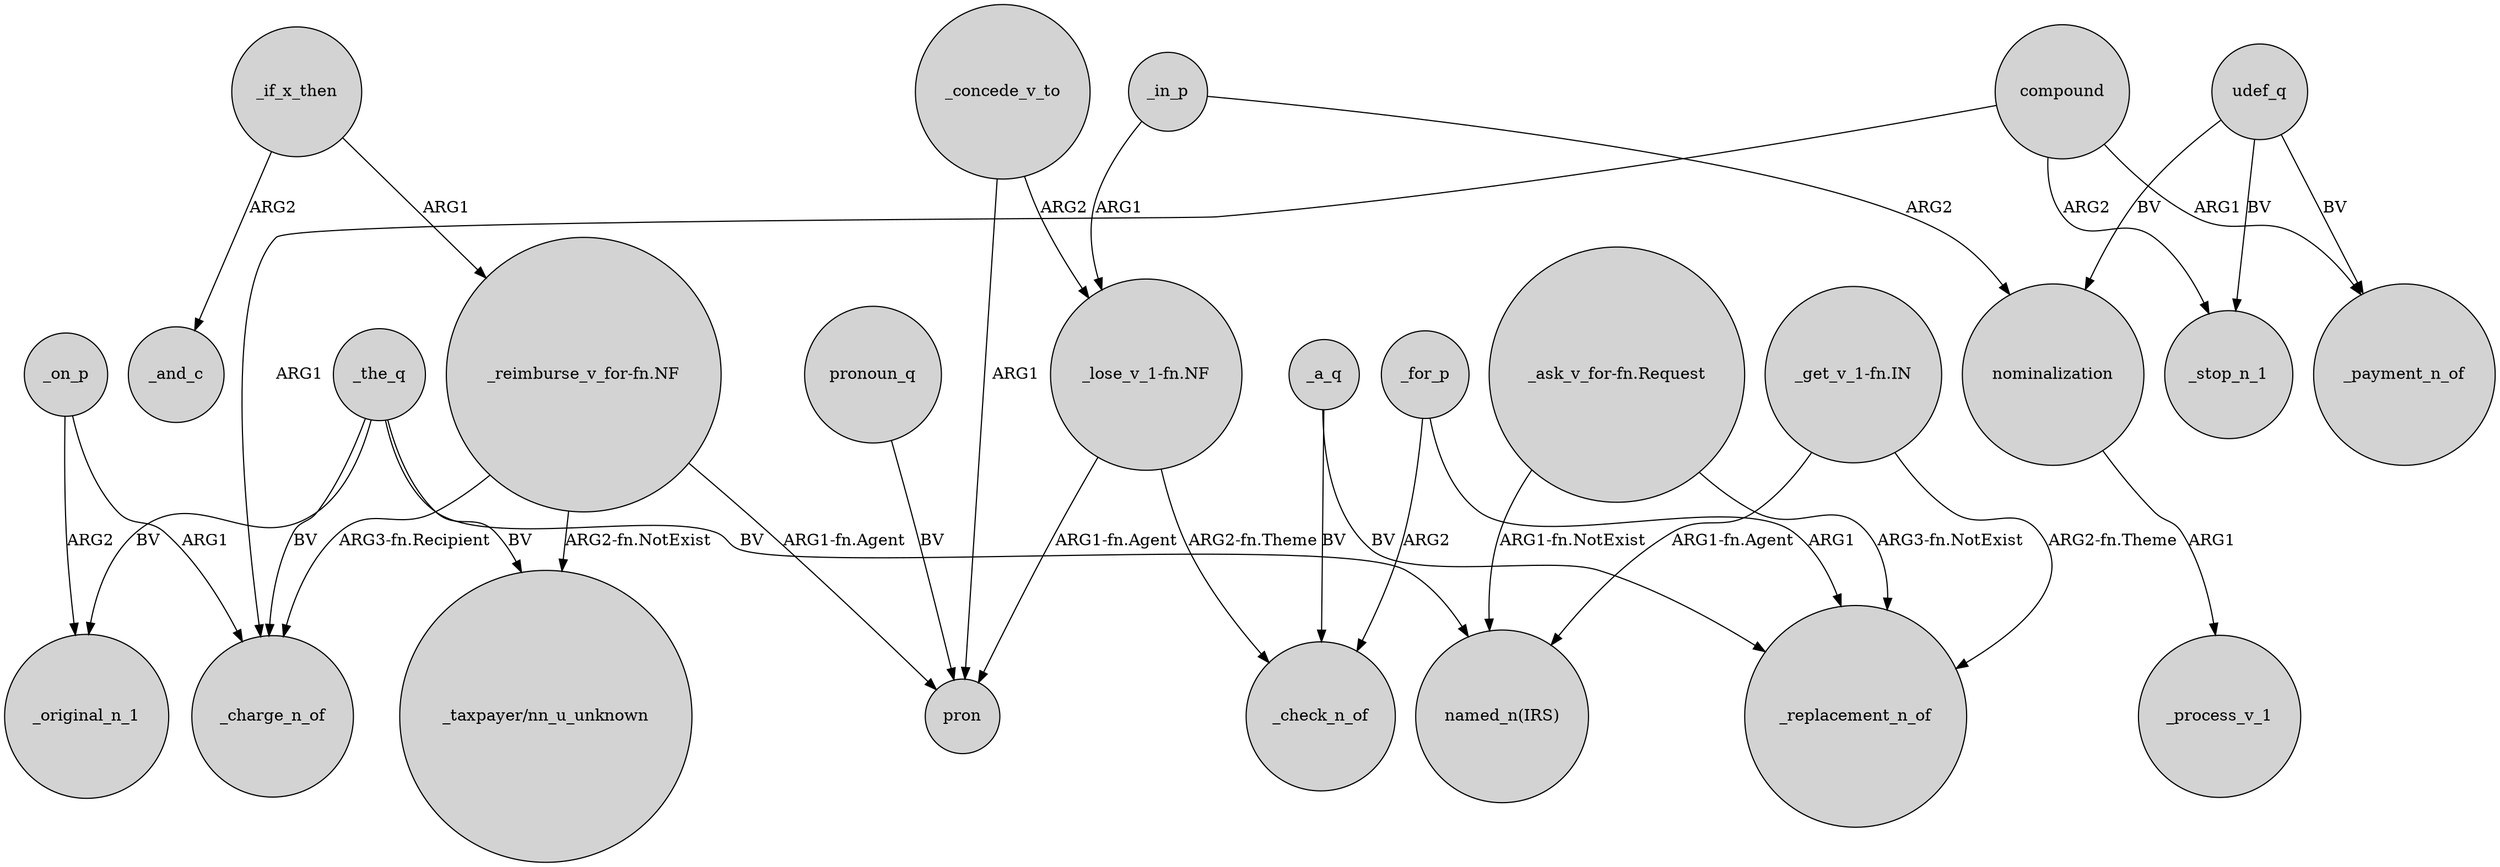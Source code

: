 digraph {
	node [shape=circle style=filled]
	_the_q -> _original_n_1 [label=BV]
	_concede_v_to -> "_lose_v_1-fn.NF" [label=ARG2]
	_in_p -> "_lose_v_1-fn.NF" [label=ARG1]
	_on_p -> _charge_n_of [label=ARG1]
	nominalization -> _process_v_1 [label=ARG1]
	"_lose_v_1-fn.NF" -> pron [label="ARG1-fn.Agent"]
	_a_q -> _replacement_n_of [label=BV]
	"_lose_v_1-fn.NF" -> _check_n_of [label="ARG2-fn.Theme"]
	"_get_v_1-fn.IN" -> "named_n(IRS)" [label="ARG1-fn.Agent"]
	"_reimburse_v_for-fn.NF" -> _charge_n_of [label="ARG3-fn.Recipient"]
	"_reimburse_v_for-fn.NF" -> "_taxpayer/nn_u_unknown" [label="ARG2-fn.NotExist"]
	udef_q -> _stop_n_1 [label=BV]
	_on_p -> _original_n_1 [label=ARG2]
	_the_q -> _charge_n_of [label=BV]
	_if_x_then -> "_reimburse_v_for-fn.NF" [label=ARG1]
	udef_q -> _payment_n_of [label=BV]
	"_ask_v_for-fn.Request" -> "named_n(IRS)" [label="ARG1-fn.NotExist"]
	pronoun_q -> pron [label=BV]
	_for_p -> _replacement_n_of [label=ARG1]
	compound -> _stop_n_1 [label=ARG2]
	compound -> _charge_n_of [label=ARG1]
	"_ask_v_for-fn.Request" -> _replacement_n_of [label="ARG3-fn.NotExist"]
	"_get_v_1-fn.IN" -> _replacement_n_of [label="ARG2-fn.Theme"]
	compound -> _payment_n_of [label=ARG1]
	_a_q -> _check_n_of [label=BV]
	udef_q -> nominalization [label=BV]
	_the_q -> "_taxpayer/nn_u_unknown" [label=BV]
	_if_x_then -> _and_c [label=ARG2]
	_the_q -> "named_n(IRS)" [label=BV]
	_in_p -> nominalization [label=ARG2]
	_concede_v_to -> pron [label=ARG1]
	_for_p -> _check_n_of [label=ARG2]
	"_reimburse_v_for-fn.NF" -> pron [label="ARG1-fn.Agent"]
}
